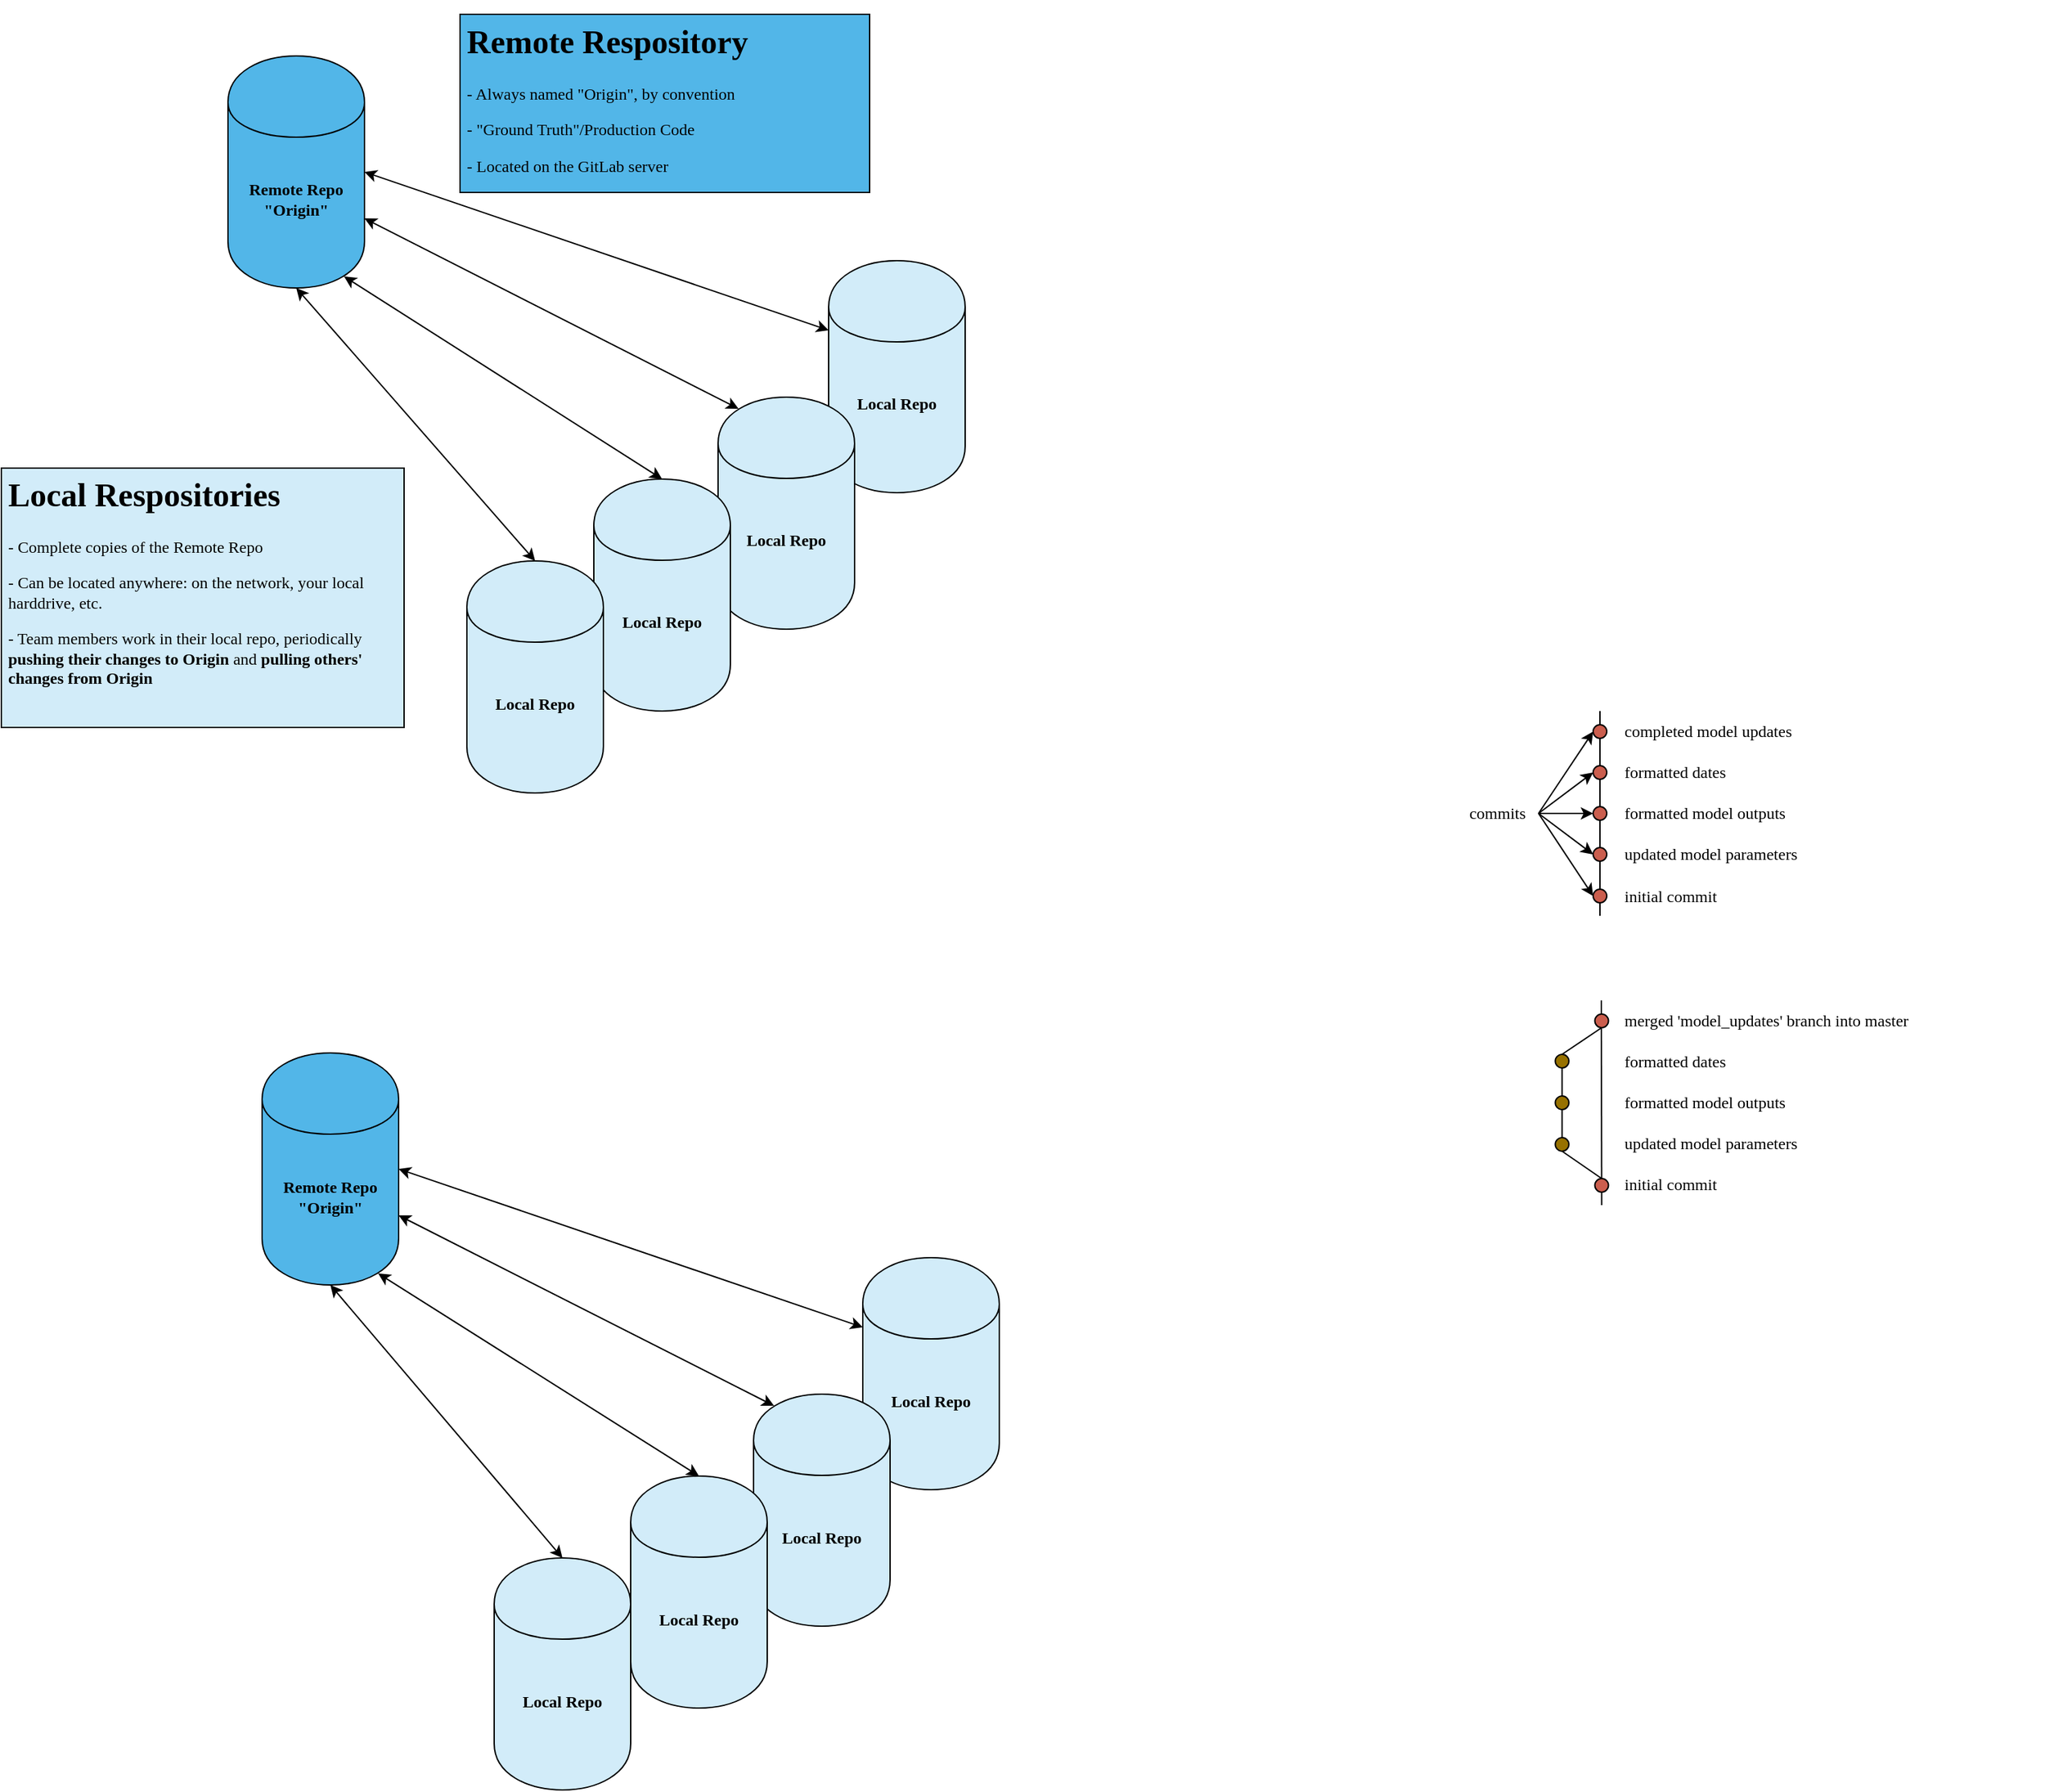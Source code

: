 <mxfile version="12.6.5" type="device"><diagram name="Page-1" id="42789a77-a242-8287-6e28-9cd8cfd52e62"><mxGraphModel dx="677" dy="-443" grid="1" gridSize="10" guides="1" tooltips="1" connect="1" arrows="1" fold="1" page="1" pageScale="1" pageWidth="1100" pageHeight="850" background="#ffffff" math="0" shadow="0"><root><mxCell id="0"/><mxCell id="1" parent="0"/><mxCell id="Ri2L9cO8buslQx6nrloK-19" value="&lt;b&gt;&lt;font face=&quot;Lucida Console&quot;&gt;Remote Repo&lt;br&gt;&quot;Origin&quot;&lt;/font&gt;&lt;br&gt;&lt;/b&gt;" style="shape=cylinder;whiteSpace=wrap;html=1;boundedLbl=1;backgroundOutline=1;fillColor=#52b6e8;" vertex="1" parent="1"><mxGeometry x="380" y="928" width="100" height="170" as="geometry"/></mxCell><mxCell id="Ri2L9cO8buslQx6nrloK-21" value="" style="endArrow=classic;startArrow=classic;html=1;entryX=0.5;entryY=1;entryDx=0;entryDy=0;exitX=0.5;exitY=0;exitDx=0;exitDy=0;" edge="1" parent="1" source="Ri2L9cO8buslQx6nrloK-20" target="Ri2L9cO8buslQx6nrloK-19"><mxGeometry width="50" height="50" relative="1" as="geometry"><mxPoint x="335" y="1200" as="sourcePoint"/><mxPoint x="545" y="1139" as="targetPoint"/></mxGeometry></mxCell><mxCell id="Ri2L9cO8buslQx6nrloK-22" value="" style="endArrow=classic;startArrow=classic;html=1;entryX=0.85;entryY=0.95;entryDx=0;entryDy=0;entryPerimeter=0;exitX=0.5;exitY=0;exitDx=0;exitDy=0;" edge="1" parent="1" source="Ri2L9cO8buslQx6nrloK-27" target="Ri2L9cO8buslQx6nrloK-19"><mxGeometry width="50" height="50" relative="1" as="geometry"><mxPoint x="480" y="1227.5" as="sourcePoint"/><mxPoint x="580" y="1130.5" as="targetPoint"/></mxGeometry></mxCell><mxCell id="Ri2L9cO8buslQx6nrloK-23" value="" style="endArrow=classic;startArrow=classic;html=1;exitX=0.15;exitY=0.05;exitDx=0;exitDy=0;entryX=1;entryY=0.7;entryDx=0;entryDy=0;exitPerimeter=0;" edge="1" parent="1" source="Ri2L9cO8buslQx6nrloK-26" target="Ri2L9cO8buslQx6nrloK-19"><mxGeometry width="50" height="50" relative="1" as="geometry"><mxPoint x="660" y="1227.5" as="sourcePoint"/><mxPoint x="595" y="1088" as="targetPoint"/></mxGeometry></mxCell><mxCell id="Ri2L9cO8buslQx6nrloK-24" value="" style="endArrow=classic;startArrow=classic;html=1;entryX=1;entryY=0.5;entryDx=0;entryDy=0;exitX=0;exitY=0.3;exitDx=0;exitDy=0;" edge="1" parent="1" source="Ri2L9cO8buslQx6nrloK-28" target="Ri2L9cO8buslQx6nrloK-19"><mxGeometry width="50" height="50" relative="1" as="geometry"><mxPoint x="785" y="1118" as="sourcePoint"/><mxPoint x="515" y="1117" as="targetPoint"/></mxGeometry></mxCell><mxCell id="Ri2L9cO8buslQx6nrloK-25" value="&lt;h1&gt;&lt;font face=&quot;Lucida Console&quot;&gt;Remote Respository&lt;/font&gt;&lt;/h1&gt;&lt;p&gt;&lt;font face=&quot;Lucida Console&quot;&gt;- Always named &quot;Origin&quot;, by convention&lt;/font&gt;&lt;/p&gt;&lt;p&gt;&lt;font face=&quot;Lucida Console&quot;&gt;- &quot;Ground Truth&quot;/Production Code&lt;/font&gt;&lt;/p&gt;&lt;p&gt;&lt;font face=&quot;Lucida Console&quot;&gt;- Located on the GitLab server&lt;/font&gt;&lt;/p&gt;" style="text;html=1;strokeColor=#000000;fillColor=#52B6E8;spacing=5;spacingTop=-20;whiteSpace=wrap;overflow=hidden;rounded=0;" vertex="1" parent="1"><mxGeometry x="550" y="897.5" width="300" height="130.5" as="geometry"/></mxCell><mxCell id="Ri2L9cO8buslQx6nrloK-28" value="&lt;b&gt;&lt;font face=&quot;Lucida Console&quot;&gt;Local Repo&lt;/font&gt;&lt;/b&gt;" style="shape=cylinder;whiteSpace=wrap;html=1;boundedLbl=1;backgroundOutline=1;fillColor=#d2ecf9;" vertex="1" parent="1"><mxGeometry x="820" y="1078" width="100" height="170" as="geometry"/></mxCell><mxCell id="Ri2L9cO8buslQx6nrloK-29" value="&lt;h1&gt;&lt;font face=&quot;Lucida Console&quot;&gt;Local Respositories&lt;/font&gt;&lt;/h1&gt;&lt;p&gt;&lt;font face=&quot;Lucida Console&quot;&gt;- Complete copies of the Remote Repo&lt;/font&gt;&lt;/p&gt;&lt;p&gt;&lt;font face=&quot;Lucida Console&quot;&gt;- Can be located anywhere: on the network, your local harddrive, etc.&lt;/font&gt;&lt;/p&gt;&lt;p&gt;&lt;font face=&quot;Lucida Console&quot;&gt;- Team members work in their local repo, periodically &lt;b&gt;pushing their changes to Origin&lt;/b&gt; and &lt;b&gt;pulling others' changes from Origin&lt;/b&gt;&lt;/font&gt;&lt;/p&gt;" style="text;html=1;strokeColor=#000000;fillColor=#D2ECF9;spacing=5;spacingTop=-20;whiteSpace=wrap;overflow=hidden;rounded=0;" vertex="1" parent="1"><mxGeometry x="214" y="1230" width="295" height="190" as="geometry"/></mxCell><mxCell id="Ri2L9cO8buslQx6nrloK-26" value="&lt;b&gt;&lt;font face=&quot;Lucida Console&quot;&gt;Local&amp;nbsp;Repo&lt;/font&gt;&lt;/b&gt;" style="shape=cylinder;whiteSpace=wrap;html=1;boundedLbl=1;backgroundOutline=1;fillColor=#d2ecf9;" vertex="1" parent="1"><mxGeometry x="739" y="1178" width="100" height="170" as="geometry"/></mxCell><mxCell id="Ri2L9cO8buslQx6nrloK-27" value="&lt;b&gt;&lt;font face=&quot;Lucida Console&quot;&gt;Local Repo&lt;/font&gt;&lt;/b&gt;" style="shape=cylinder;whiteSpace=wrap;html=1;boundedLbl=1;backgroundOutline=1;fillColor=#d2ecf9;" vertex="1" parent="1"><mxGeometry x="648" y="1238" width="100" height="170" as="geometry"/></mxCell><mxCell id="Ri2L9cO8buslQx6nrloK-20" value="&lt;b&gt;&lt;font face=&quot;Lucida Console&quot;&gt;Local&amp;nbsp;Repo&lt;/font&gt;&lt;/b&gt;" style="shape=cylinder;whiteSpace=wrap;html=1;boundedLbl=1;backgroundOutline=1;fillColor=#d2ecf9;" vertex="1" parent="1"><mxGeometry x="555" y="1298" width="100" height="170" as="geometry"/></mxCell><mxCell id="Ri2L9cO8buslQx6nrloK-30" value="&lt;b&gt;&lt;font face=&quot;Lucida Console&quot;&gt;Remote Repo&lt;br&gt;&quot;Origin&quot;&lt;/font&gt;&lt;br&gt;&lt;/b&gt;" style="shape=cylinder;whiteSpace=wrap;html=1;boundedLbl=1;backgroundOutline=1;fillColor=#52b6e8;" vertex="1" parent="1"><mxGeometry x="405" y="1658.5" width="100" height="170" as="geometry"/></mxCell><mxCell id="Ri2L9cO8buslQx6nrloK-31" value="" style="endArrow=classic;startArrow=classic;html=1;entryX=0.5;entryY=1;entryDx=0;entryDy=0;exitX=0.5;exitY=0;exitDx=0;exitDy=0;" edge="1" parent="1" source="Ri2L9cO8buslQx6nrloK-40" target="Ri2L9cO8buslQx6nrloK-30"><mxGeometry width="50" height="50" relative="1" as="geometry"><mxPoint x="360" y="1930.5" as="sourcePoint"/><mxPoint x="570" y="1869.5" as="targetPoint"/></mxGeometry></mxCell><mxCell id="Ri2L9cO8buslQx6nrloK-32" value="" style="endArrow=classic;startArrow=classic;html=1;entryX=0.85;entryY=0.95;entryDx=0;entryDy=0;entryPerimeter=0;exitX=0.5;exitY=0;exitDx=0;exitDy=0;" edge="1" parent="1" source="Ri2L9cO8buslQx6nrloK-39" target="Ri2L9cO8buslQx6nrloK-30"><mxGeometry width="50" height="50" relative="1" as="geometry"><mxPoint x="505" y="1958" as="sourcePoint"/><mxPoint x="605" y="1861" as="targetPoint"/></mxGeometry></mxCell><mxCell id="Ri2L9cO8buslQx6nrloK-33" value="" style="endArrow=classic;startArrow=classic;html=1;exitX=0.15;exitY=0.05;exitDx=0;exitDy=0;entryX=1;entryY=0.7;entryDx=0;entryDy=0;exitPerimeter=0;" edge="1" parent="1" source="Ri2L9cO8buslQx6nrloK-38" target="Ri2L9cO8buslQx6nrloK-30"><mxGeometry width="50" height="50" relative="1" as="geometry"><mxPoint x="685" y="1958" as="sourcePoint"/><mxPoint x="620" y="1818.5" as="targetPoint"/></mxGeometry></mxCell><mxCell id="Ri2L9cO8buslQx6nrloK-34" value="" style="endArrow=classic;startArrow=classic;html=1;entryX=1;entryY=0.5;entryDx=0;entryDy=0;exitX=0;exitY=0.3;exitDx=0;exitDy=0;" edge="1" parent="1" source="Ri2L9cO8buslQx6nrloK-36" target="Ri2L9cO8buslQx6nrloK-30"><mxGeometry width="50" height="50" relative="1" as="geometry"><mxPoint x="810" y="1848.5" as="sourcePoint"/><mxPoint x="540" y="1847.5" as="targetPoint"/></mxGeometry></mxCell><mxCell id="Ri2L9cO8buslQx6nrloK-36" value="&lt;b&gt;&lt;font face=&quot;Lucida Console&quot;&gt;Local Repo&lt;/font&gt;&lt;/b&gt;" style="shape=cylinder;whiteSpace=wrap;html=1;boundedLbl=1;backgroundOutline=1;fillColor=#d2ecf9;" vertex="1" parent="1"><mxGeometry x="845" y="1808.5" width="100" height="170" as="geometry"/></mxCell><mxCell id="Ri2L9cO8buslQx6nrloK-38" value="&lt;b&gt;&lt;font face=&quot;Lucida Console&quot;&gt;Local&amp;nbsp;Repo&lt;/font&gt;&lt;/b&gt;" style="shape=cylinder;whiteSpace=wrap;html=1;boundedLbl=1;backgroundOutline=1;fillColor=#d2ecf9;" vertex="1" parent="1"><mxGeometry x="765" y="1908.5" width="100" height="170" as="geometry"/></mxCell><mxCell id="Ri2L9cO8buslQx6nrloK-39" value="&lt;b&gt;&lt;font face=&quot;Lucida Console&quot;&gt;Local Repo&lt;/font&gt;&lt;/b&gt;" style="shape=cylinder;whiteSpace=wrap;html=1;boundedLbl=1;backgroundOutline=1;fillColor=#d2ecf9;" vertex="1" parent="1"><mxGeometry x="675" y="1968.5" width="100" height="170" as="geometry"/></mxCell><mxCell id="Ri2L9cO8buslQx6nrloK-40" value="&lt;b&gt;&lt;font face=&quot;Lucida Console&quot;&gt;Local&amp;nbsp;Repo&lt;/font&gt;&lt;/b&gt;" style="shape=cylinder;whiteSpace=wrap;html=1;boundedLbl=1;backgroundOutline=1;fillColor=#d2ecf9;" vertex="1" parent="1"><mxGeometry x="575" y="2028.5" width="100" height="170" as="geometry"/></mxCell><mxCell id="Ri2L9cO8buslQx6nrloK-53" value="" style="endArrow=none;html=1;" edge="1" parent="1"><mxGeometry width="50" height="50" relative="1" as="geometry"><mxPoint x="1386.25" y="1770" as="sourcePoint"/><mxPoint x="1386" y="1620" as="targetPoint"/></mxGeometry></mxCell><mxCell id="Ri2L9cO8buslQx6nrloK-55" value="" style="ellipse;whiteSpace=wrap;html=1;aspect=fixed;strokeColor=#000000;fillColor=#cb5e4e;" vertex="1" parent="1"><mxGeometry x="1381.25" y="1630" width="10" height="10" as="geometry"/></mxCell><mxCell id="Ri2L9cO8buslQx6nrloK-57" value="" style="ellipse;whiteSpace=wrap;html=1;aspect=fixed;strokeColor=#000000;fillColor=#cb5e4e;" vertex="1" parent="1"><mxGeometry x="1381.25" y="1750.5" width="10" height="10" as="geometry"/></mxCell><mxCell id="Ri2L9cO8buslQx6nrloK-60" value="&lt;font face=&quot;Lucida Console&quot;&gt;commits&lt;/font&gt;" style="text;html=1;strokeColor=none;fillColor=none;align=center;verticalAlign=middle;whiteSpace=wrap;rounded=0;" vertex="1" parent="1"><mxGeometry x="1280" y="1473" width="60" height="20" as="geometry"/></mxCell><mxCell id="Ri2L9cO8buslQx6nrloK-61" value="" style="endArrow=classic;html=1;exitX=1;exitY=0.5;exitDx=0;exitDy=0;entryX=0;entryY=0.5;entryDx=0;entryDy=0;" edge="1" parent="1" source="Ri2L9cO8buslQx6nrloK-60" target="Ri2L9cO8buslQx6nrloK-42"><mxGeometry width="50" height="50" relative="1" as="geometry"><mxPoint x="1430" y="1470" as="sourcePoint"/><mxPoint x="1360" y="1440" as="targetPoint"/></mxGeometry></mxCell><mxCell id="Ri2L9cO8buslQx6nrloK-62" value="" style="endArrow=classic;html=1;exitX=1;exitY=0.5;exitDx=0;exitDy=0;entryX=0;entryY=0.5;entryDx=0;entryDy=0;" edge="1" parent="1" source="Ri2L9cO8buslQx6nrloK-60" target="Ri2L9cO8buslQx6nrloK-45"><mxGeometry width="50" height="50" relative="1" as="geometry"><mxPoint x="1450" y="1480" as="sourcePoint"/><mxPoint x="1401.67" y="1436.33" as="targetPoint"/></mxGeometry></mxCell><mxCell id="Ri2L9cO8buslQx6nrloK-63" value="" style="endArrow=classic;html=1;exitX=1;exitY=0.5;exitDx=0;exitDy=0;entryX=0;entryY=0.5;entryDx=0;entryDy=0;" edge="1" parent="1" source="Ri2L9cO8buslQx6nrloK-60" target="Ri2L9cO8buslQx6nrloK-41"><mxGeometry width="50" height="50" relative="1" as="geometry"><mxPoint x="1450" y="1480" as="sourcePoint"/><mxPoint x="1380" y="1490" as="targetPoint"/></mxGeometry></mxCell><mxCell id="Ri2L9cO8buslQx6nrloK-64" value="" style="endArrow=classic;html=1;exitX=1;exitY=0.5;exitDx=0;exitDy=0;entryX=0;entryY=0.5;entryDx=0;entryDy=0;" edge="1" parent="1" source="Ri2L9cO8buslQx6nrloK-60" target="Ri2L9cO8buslQx6nrloK-43"><mxGeometry width="50" height="50" relative="1" as="geometry"><mxPoint x="1430" y="1472" as="sourcePoint"/><mxPoint x="1381" y="1509" as="targetPoint"/></mxGeometry></mxCell><mxCell id="Ri2L9cO8buslQx6nrloK-65" value="" style="endArrow=classic;html=1;exitX=1;exitY=0.5;exitDx=0;exitDy=0;entryX=0;entryY=0.5;entryDx=0;entryDy=0;" edge="1" parent="1" source="Ri2L9cO8buslQx6nrloK-60" target="Ri2L9cO8buslQx6nrloK-44"><mxGeometry width="50" height="50" relative="1" as="geometry"><mxPoint x="1470" y="1500" as="sourcePoint"/><mxPoint x="1350" y="1540" as="targetPoint"/></mxGeometry></mxCell><mxCell id="Ri2L9cO8buslQx6nrloK-68" value="" style="endArrow=none;html=1;exitX=0.5;exitY=0;exitDx=0;exitDy=0;entryX=0.5;entryY=1;entryDx=0;entryDy=0;" edge="1" parent="1" source="Ri2L9cO8buslQx6nrloK-72" target="Ri2L9cO8buslQx6nrloK-71"><mxGeometry width="50" height="50" relative="1" as="geometry"><mxPoint x="1357.25" y="1740" as="sourcePoint"/><mxPoint x="1357.25" y="1590" as="targetPoint"/></mxGeometry></mxCell><mxCell id="Ri2L9cO8buslQx6nrloK-71" value="" style="ellipse;whiteSpace=wrap;html=1;aspect=fixed;strokeColor=#000000;fillColor=#977100;" vertex="1" parent="1"><mxGeometry x="1352.25" y="1690" width="10" height="10" as="geometry"/></mxCell><mxCell id="Ri2L9cO8buslQx6nrloK-72" value="" style="ellipse;whiteSpace=wrap;html=1;aspect=fixed;strokeColor=#000000;fillColor=#977100;" vertex="1" parent="1"><mxGeometry x="1352.25" y="1720.5" width="10" height="10" as="geometry"/></mxCell><mxCell id="Ri2L9cO8buslQx6nrloK-77" value="" style="endArrow=none;html=1;entryX=0.5;entryY=1;entryDx=0;entryDy=0;exitX=0.5;exitY=0;exitDx=0;exitDy=0;" edge="1" parent="1" source="Ri2L9cO8buslQx6nrloK-57" target="Ri2L9cO8buslQx6nrloK-72"><mxGeometry width="50" height="50" relative="1" as="geometry"><mxPoint x="1390" y="1750" as="sourcePoint"/><mxPoint x="1426.25" y="1712" as="targetPoint"/></mxGeometry></mxCell><mxCell id="Ri2L9cO8buslQx6nrloK-79" value="" style="endArrow=none;html=1;entryX=0.5;entryY=0;entryDx=0;entryDy=0;exitX=0.5;exitY=1;exitDx=0;exitDy=0;" edge="1" parent="1" source="Ri2L9cO8buslQx6nrloK-55" target="Ri2L9cO8buslQx6nrloK-82"><mxGeometry width="50" height="50" relative="1" as="geometry"><mxPoint x="1400" y="1650" as="sourcePoint"/><mxPoint x="1422.714" y="1739.036" as="targetPoint"/></mxGeometry></mxCell><mxCell id="Ri2L9cO8buslQx6nrloK-81" value="" style="endArrow=none;html=1;exitX=0.5;exitY=0;exitDx=0;exitDy=0;entryX=0.5;entryY=1;entryDx=0;entryDy=0;" edge="1" parent="1" target="Ri2L9cO8buslQx6nrloK-82"><mxGeometry width="50" height="50" relative="1" as="geometry"><mxPoint x="1357.25" y="1690" as="sourcePoint"/><mxPoint x="1357.25" y="1559.5" as="targetPoint"/></mxGeometry></mxCell><mxCell id="Ri2L9cO8buslQx6nrloK-82" value="" style="ellipse;whiteSpace=wrap;html=1;aspect=fixed;strokeColor=#000000;fillColor=#977100;" vertex="1" parent="1"><mxGeometry x="1352.25" y="1659.5" width="10" height="10" as="geometry"/></mxCell><mxCell id="Ri2L9cO8buslQx6nrloK-46" value="" style="endArrow=none;html=1;" edge="1" parent="1"><mxGeometry width="50" height="50" relative="1" as="geometry"><mxPoint x="1385" y="1558" as="sourcePoint"/><mxPoint x="1385" y="1408" as="targetPoint"/></mxGeometry></mxCell><mxCell id="Ri2L9cO8buslQx6nrloK-41" value="" style="ellipse;whiteSpace=wrap;html=1;aspect=fixed;strokeColor=#000000;fillColor=#cb5e4e;" vertex="1" parent="1"><mxGeometry x="1380" y="1478" width="10" height="10" as="geometry"/></mxCell><mxCell id="Ri2L9cO8buslQx6nrloK-42" value="" style="ellipse;whiteSpace=wrap;html=1;aspect=fixed;strokeColor=#000000;fillColor=#cb5e4e;" vertex="1" parent="1"><mxGeometry x="1380" y="1418" width="10" height="10" as="geometry"/></mxCell><mxCell id="Ri2L9cO8buslQx6nrloK-43" value="" style="ellipse;whiteSpace=wrap;html=1;aspect=fixed;strokeColor=#000000;fillColor=#cb5e4e;" vertex="1" parent="1"><mxGeometry x="1380" y="1508" width="10" height="10" as="geometry"/></mxCell><mxCell id="Ri2L9cO8buslQx6nrloK-44" value="" style="ellipse;whiteSpace=wrap;html=1;aspect=fixed;strokeColor=#000000;fillColor=#cb5e4e;" vertex="1" parent="1"><mxGeometry x="1380" y="1538.5" width="10" height="10" as="geometry"/></mxCell><mxCell id="Ri2L9cO8buslQx6nrloK-45" value="" style="ellipse;whiteSpace=wrap;html=1;aspect=fixed;strokeColor=#000000;fillColor=#cb5e4e;" vertex="1" parent="1"><mxGeometry x="1380" y="1448" width="10" height="10" as="geometry"/></mxCell><mxCell id="Ri2L9cO8buslQx6nrloK-85" value="&lt;font face=&quot;Lucida Console&quot;&gt;initial commit&lt;/font&gt;" style="text;html=1;strokeColor=none;fillColor=none;align=left;verticalAlign=middle;whiteSpace=wrap;rounded=0;" vertex="1" parent="1"><mxGeometry x="1400.63" y="1533.5" width="119.37" height="20" as="geometry"/></mxCell><mxCell id="Ri2L9cO8buslQx6nrloK-86" value="&lt;font face=&quot;Lucida Console&quot;&gt;updated model parameters&lt;/font&gt;" style="text;html=1;strokeColor=none;fillColor=none;align=left;verticalAlign=middle;whiteSpace=wrap;rounded=0;" vertex="1" parent="1"><mxGeometry x="1400.63" y="1503" width="189.37" height="20" as="geometry"/></mxCell><mxCell id="Ri2L9cO8buslQx6nrloK-87" value="&lt;font face=&quot;Lucida Console&quot;&gt;completed model updates&lt;/font&gt;" style="text;html=1;strokeColor=none;fillColor=none;align=left;verticalAlign=middle;whiteSpace=wrap;rounded=0;" vertex="1" parent="1"><mxGeometry x="1400.63" y="1413" width="189.37" height="20" as="geometry"/></mxCell><mxCell id="Ri2L9cO8buslQx6nrloK-88" value="&lt;font face=&quot;Lucida Console&quot;&gt;formatted dates&lt;/font&gt;" style="text;html=1;strokeColor=none;fillColor=none;align=left;verticalAlign=middle;whiteSpace=wrap;rounded=0;" vertex="1" parent="1"><mxGeometry x="1400.63" y="1443" width="119.37" height="20" as="geometry"/></mxCell><mxCell id="Ri2L9cO8buslQx6nrloK-89" value="&lt;font face=&quot;Lucida Console&quot;&gt;formatted model outputs&lt;/font&gt;" style="text;html=1;strokeColor=none;fillColor=none;align=left;verticalAlign=middle;whiteSpace=wrap;rounded=0;" vertex="1" parent="1"><mxGeometry x="1400.63" y="1473" width="179.37" height="20" as="geometry"/></mxCell><mxCell id="Ri2L9cO8buslQx6nrloK-93" value="&lt;font face=&quot;Lucida Console&quot;&gt;initial commit&lt;/font&gt;" style="text;html=1;strokeColor=none;fillColor=none;align=left;verticalAlign=middle;whiteSpace=wrap;rounded=0;" vertex="1" parent="1"><mxGeometry x="1400.63" y="1745.25" width="119.37" height="20" as="geometry"/></mxCell><mxCell id="Ri2L9cO8buslQx6nrloK-94" value="&lt;font face=&quot;Lucida Console&quot;&gt;updated model parameters&lt;/font&gt;" style="text;html=1;strokeColor=none;fillColor=none;align=left;verticalAlign=middle;whiteSpace=wrap;rounded=0;" vertex="1" parent="1"><mxGeometry x="1400.63" y="1714.75" width="189.37" height="20" as="geometry"/></mxCell><mxCell id="Ri2L9cO8buslQx6nrloK-95" value="&lt;font face=&quot;Lucida Console&quot;&gt;merged 'model_updates' branch into master&lt;/font&gt;" style="text;html=1;strokeColor=none;fillColor=none;align=left;verticalAlign=middle;whiteSpace=wrap;rounded=0;" vertex="1" parent="1"><mxGeometry x="1400.63" y="1624.75" width="309.37" height="20" as="geometry"/></mxCell><mxCell id="Ri2L9cO8buslQx6nrloK-96" value="&lt;font face=&quot;Lucida Console&quot;&gt;formatted dates&lt;/font&gt;" style="text;html=1;strokeColor=none;fillColor=none;align=left;verticalAlign=middle;whiteSpace=wrap;rounded=0;" vertex="1" parent="1"><mxGeometry x="1400.63" y="1654.75" width="119.37" height="20" as="geometry"/></mxCell><mxCell id="Ri2L9cO8buslQx6nrloK-97" value="&lt;font face=&quot;Lucida Console&quot;&gt;formatted model outputs&lt;/font&gt;" style="text;html=1;strokeColor=none;fillColor=none;align=left;verticalAlign=middle;whiteSpace=wrap;rounded=0;" vertex="1" parent="1"><mxGeometry x="1400.63" y="1684.75" width="179.37" height="20" as="geometry"/></mxCell></root></mxGraphModel></diagram></mxfile>